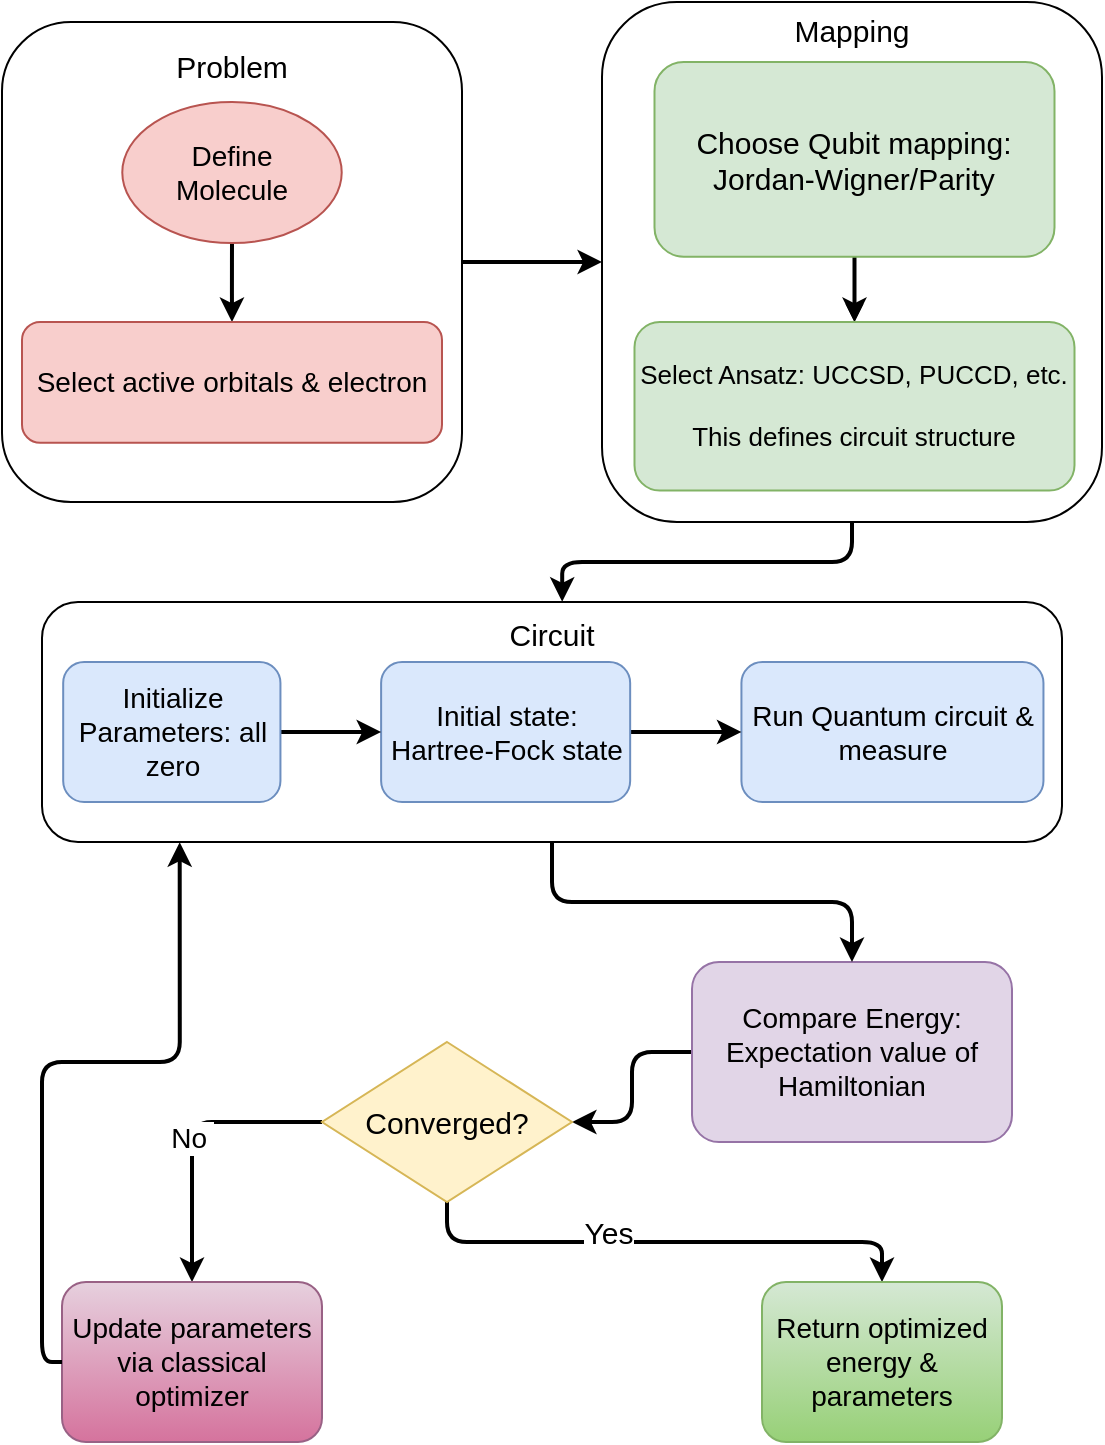 <mxfile>
    <diagram id="AJQ_7wzyZMO0ZaLaYYnL" name="Page-1">
        <mxGraphModel dx="914" dy="752" grid="1" gridSize="10" guides="1" tooltips="1" connect="1" arrows="1" fold="1" page="1" pageScale="1" pageWidth="1169" pageHeight="827" math="0" shadow="0">
            <root>
                <mxCell id="0"/>
                <mxCell id="1" parent="0"/>
                <mxCell id="40" style="edgeStyle=orthogonalEdgeStyle;html=1;exitX=0;exitY=0.5;exitDx=0;exitDy=0;entryX=1;entryY=0.5;entryDx=0;entryDy=0;strokeWidth=2;" parent="1" source="7" target="14" edge="1">
                    <mxGeometry relative="1" as="geometry"/>
                </mxCell>
                <mxCell id="7" value="&lt;font style=&quot;font-size: 14px;&quot;&gt;Compare Energy: Expectation value of Hamiltonian&lt;/font&gt;" style="rounded=1;whiteSpace=wrap;html=1;fillColor=#e1d5e7;strokeColor=#9673a6;" parent="1" vertex="1">
                    <mxGeometry x="425" y="510" width="160" height="90" as="geometry"/>
                </mxCell>
                <mxCell id="21" style="edgeStyle=orthogonalEdgeStyle;html=1;exitX=0.5;exitY=1;exitDx=0;exitDy=0;strokeWidth=2;" parent="1" source="14" target="18" edge="1">
                    <mxGeometry relative="1" as="geometry"/>
                </mxCell>
                <mxCell id="42" value="&lt;font style=&quot;font-size: 15px;&quot;&gt;Yes&lt;/font&gt;&lt;div&gt;&lt;br&gt;&lt;/div&gt;" style="edgeLabel;html=1;align=center;verticalAlign=middle;resizable=0;points=[];" parent="21" vertex="1" connectable="0">
                    <mxGeometry x="-0.221" y="-2" relative="1" as="geometry">
                        <mxPoint as="offset"/>
                    </mxGeometry>
                </mxCell>
                <mxCell id="41" value="&lt;div&gt;&lt;span style=&quot;background-color: light-dark(#ffffff, var(--ge-dark-color, #121212));&quot;&gt;&lt;font style=&quot;font-size: 14px;&quot;&gt;No&amp;nbsp;&lt;/font&gt;&lt;/span&gt;&lt;/div&gt;" style="edgeStyle=orthogonalEdgeStyle;html=1;exitX=0;exitY=0.5;exitDx=0;exitDy=0;strokeWidth=2;" parent="1" source="14" target="19" edge="1">
                    <mxGeometry relative="1" as="geometry"/>
                </mxCell>
                <mxCell id="14" value="&lt;font style=&quot;font-size: 15px;&quot;&gt;Converged?&lt;/font&gt;" style="rhombus;whiteSpace=wrap;html=1;fillColor=#fff2cc;strokeColor=#d6b656;" parent="1" vertex="1">
                    <mxGeometry x="240" y="550" width="125" height="80" as="geometry"/>
                </mxCell>
                <mxCell id="18" value="&lt;font style=&quot;font-size: 14px;&quot;&gt;Return optimized energy &amp;amp; parameters&lt;/font&gt;" style="rounded=1;whiteSpace=wrap;html=1;fillColor=#d5e8d4;strokeColor=#82b366;gradientColor=#97d077;" parent="1" vertex="1">
                    <mxGeometry x="460" y="670" width="120" height="80" as="geometry"/>
                </mxCell>
                <mxCell id="19" value="&lt;font style=&quot;font-size: 14px;&quot;&gt;Update parameters via classical optimizer&lt;/font&gt;" style="rounded=1;whiteSpace=wrap;html=1;fillColor=#e6d0de;strokeColor=#996185;gradientColor=#d5739d;" parent="1" vertex="1">
                    <mxGeometry x="110" y="670" width="130" height="80" as="geometry"/>
                </mxCell>
                <mxCell id="28" value="" style="group" parent="1" vertex="1" connectable="0">
                    <mxGeometry x="100" y="330" width="510" height="120" as="geometry"/>
                </mxCell>
                <mxCell id="27" value="&lt;font style=&quot;font-size: 15px;&quot;&gt;Circuit&lt;/font&gt;&lt;div&gt;&lt;font style=&quot;font-size: 15px;&quot;&gt;&lt;br&gt;&lt;/font&gt;&lt;/div&gt;&lt;div&gt;&lt;font style=&quot;font-size: 15px;&quot;&gt;&lt;br&gt;&lt;/font&gt;&lt;/div&gt;&lt;div&gt;&lt;font style=&quot;font-size: 15px;&quot;&gt;&lt;br&gt;&lt;/font&gt;&lt;/div&gt;&lt;div&gt;&lt;font style=&quot;font-size: 15px;&quot;&gt;&lt;br&gt;&lt;/font&gt;&lt;/div&gt;&lt;div&gt;&lt;br&gt;&lt;/div&gt;" style="rounded=1;whiteSpace=wrap;html=1;" parent="28" vertex="1">
                    <mxGeometry width="510.0" height="120" as="geometry"/>
                </mxCell>
                <mxCell id="5" value="&lt;font style=&quot;font-size: 14px;&quot;&gt;Run Quantum circuit &amp;amp; measure&lt;/font&gt;" style="rounded=1;whiteSpace=wrap;html=1;fillColor=#dae8fc;strokeColor=#6c8ebf;" parent="28" vertex="1">
                    <mxGeometry x="349.714" y="30" width="151.013" height="70" as="geometry"/>
                </mxCell>
                <mxCell id="13" style="edgeStyle=none;html=1;strokeWidth=2;" parent="28" source="6" target="5" edge="1">
                    <mxGeometry relative="1" as="geometry"/>
                </mxCell>
                <mxCell id="6" value="&lt;font style=&quot;font-size: 14px;&quot;&gt;Initial state:&lt;/font&gt;&lt;div&gt;&lt;font style=&quot;font-size: 14px;&quot;&gt;Hartree-Fock state&lt;/font&gt;&lt;/div&gt;" style="rounded=1;whiteSpace=wrap;html=1;fillColor=#dae8fc;strokeColor=#6c8ebf;" parent="28" vertex="1">
                    <mxGeometry x="169.558" y="30" width="124.519" height="70" as="geometry"/>
                </mxCell>
                <mxCell id="12" style="edgeStyle=none;html=1;entryX=0;entryY=0.5;entryDx=0;entryDy=0;strokeWidth=2;" parent="28" source="9" target="6" edge="1">
                    <mxGeometry relative="1" as="geometry"/>
                </mxCell>
                <mxCell id="9" value="&lt;font style=&quot;font-size: 14px;&quot;&gt;Initialize Parameters: all zero&lt;/font&gt;" style="rounded=1;whiteSpace=wrap;html=1;fillColor=#dae8fc;strokeColor=#6c8ebf;" parent="28" vertex="1">
                    <mxGeometry x="10.597" y="30" width="108.623" height="70" as="geometry"/>
                </mxCell>
                <mxCell id="29" style="edgeStyle=orthogonalEdgeStyle;html=1;strokeWidth=2;" parent="1" source="27" target="7" edge="1">
                    <mxGeometry relative="1" as="geometry"/>
                </mxCell>
                <mxCell id="34" style="edgeStyle=orthogonalEdgeStyle;html=1;exitX=1;exitY=0.5;exitDx=0;exitDy=0;entryX=0;entryY=0.5;entryDx=0;entryDy=0;strokeWidth=2;" parent="1" source="23" target="24" edge="1">
                    <mxGeometry relative="1" as="geometry"/>
                </mxCell>
                <mxCell id="35" value="" style="group" parent="1" vertex="1" connectable="0">
                    <mxGeometry x="80" y="40" width="230" height="240" as="geometry"/>
                </mxCell>
                <mxCell id="23" value="&lt;font style=&quot;font-size: 15px;&quot;&gt;Problem&lt;/font&gt;&lt;div&gt;&lt;font style=&quot;font-size: 15px;&quot;&gt;&lt;br&gt;&lt;/font&gt;&lt;/div&gt;&lt;div&gt;&lt;font style=&quot;font-size: 15px;&quot;&gt;&lt;br&gt;&lt;/font&gt;&lt;/div&gt;&lt;div&gt;&lt;font style=&quot;font-size: 15px;&quot;&gt;&lt;br&gt;&lt;/font&gt;&lt;/div&gt;&lt;div&gt;&lt;font style=&quot;font-size: 15px;&quot;&gt;&lt;br&gt;&lt;/font&gt;&lt;/div&gt;&lt;div&gt;&lt;font style=&quot;font-size: 15px;&quot;&gt;&lt;br&gt;&lt;/font&gt;&lt;/div&gt;&lt;div&gt;&lt;font style=&quot;font-size: 15px;&quot;&gt;&lt;br&gt;&lt;/font&gt;&lt;/div&gt;&lt;div&gt;&lt;font style=&quot;font-size: 15px;&quot;&gt;&lt;br&gt;&lt;/font&gt;&lt;/div&gt;&lt;div&gt;&lt;font style=&quot;font-size: 15px;&quot;&gt;&lt;br&gt;&lt;/font&gt;&lt;/div&gt;&lt;div&gt;&lt;font style=&quot;font-size: 15px;&quot;&gt;&lt;br&gt;&lt;/font&gt;&lt;/div&gt;&lt;div&gt;&lt;font style=&quot;font-size: 15px;&quot;&gt;&lt;br&gt;&lt;/font&gt;&lt;/div&gt;&lt;div&gt;&lt;br&gt;&lt;/div&gt;" style="rounded=1;whiteSpace=wrap;html=1;container=0;" parent="35" vertex="1">
                    <mxGeometry width="230" height="240" as="geometry"/>
                </mxCell>
                <mxCell id="31" style="edgeStyle=orthogonalEdgeStyle;html=1;strokeWidth=2;" parent="35" source="2" target="3" edge="1">
                    <mxGeometry relative="1" as="geometry"/>
                </mxCell>
                <mxCell id="2" value="&lt;font style=&quot;font-size: 14px;&quot;&gt;Define&lt;/font&gt;&lt;div&gt;&lt;font style=&quot;font-size: 14px;&quot;&gt;Molecule&lt;/font&gt;&lt;/div&gt;" style="ellipse;whiteSpace=wrap;html=1;container=0;fillColor=#f8cecc;strokeColor=#b85450;" parent="35" vertex="1">
                    <mxGeometry x="60.14" y="40" width="109.72" height="70.5" as="geometry"/>
                </mxCell>
                <mxCell id="3" value="&lt;font style=&quot;font-size: 14px;&quot;&gt;Select active orbitals &amp;amp; electron&lt;/font&gt;" style="rounded=1;whiteSpace=wrap;html=1;container=0;fillColor=#f8cecc;strokeColor=#b85450;" parent="35" vertex="1">
                    <mxGeometry x="10" y="150" width="210" height="60.41" as="geometry"/>
                </mxCell>
                <mxCell id="37" value="" style="group" parent="1" vertex="1" connectable="0">
                    <mxGeometry x="380" y="30" width="250" height="260" as="geometry"/>
                </mxCell>
                <mxCell id="24" value="&lt;font style=&quot;font-size: 15px;&quot;&gt;Mapping&lt;/font&gt;&lt;div&gt;&lt;font style=&quot;font-size: 15px;&quot;&gt;&lt;br&gt;&lt;/font&gt;&lt;/div&gt;&lt;div&gt;&lt;font style=&quot;font-size: 15px;&quot;&gt;&lt;br&gt;&lt;/font&gt;&lt;/div&gt;&lt;div&gt;&lt;font style=&quot;font-size: 15px;&quot;&gt;&lt;br&gt;&lt;/font&gt;&lt;/div&gt;&lt;div&gt;&lt;font style=&quot;font-size: 15px;&quot;&gt;&lt;br&gt;&lt;/font&gt;&lt;/div&gt;&lt;div&gt;&lt;font style=&quot;font-size: 15px;&quot;&gt;&lt;br&gt;&lt;/font&gt;&lt;/div&gt;&lt;div&gt;&lt;font style=&quot;font-size: 15px;&quot;&gt;&lt;br&gt;&lt;/font&gt;&lt;/div&gt;&lt;div&gt;&lt;font style=&quot;font-size: 15px;&quot;&gt;&lt;br&gt;&lt;/font&gt;&lt;/div&gt;&lt;div&gt;&lt;font style=&quot;font-size: 15px;&quot;&gt;&lt;br&gt;&lt;/font&gt;&lt;/div&gt;&lt;div&gt;&lt;font style=&quot;font-size: 15px;&quot;&gt;&lt;br&gt;&lt;/font&gt;&lt;/div&gt;&lt;div&gt;&lt;font style=&quot;font-size: 15px;&quot;&gt;&lt;br&gt;&lt;/font&gt;&lt;/div&gt;&lt;div&gt;&lt;font style=&quot;font-size: 15px;&quot;&gt;&lt;br&gt;&lt;/font&gt;&lt;/div&gt;&lt;div&gt;&lt;font style=&quot;font-size: 15px;&quot;&gt;&lt;br&gt;&lt;/font&gt;&lt;/div&gt;&lt;div&gt;&lt;br&gt;&lt;/div&gt;" style="rounded=1;whiteSpace=wrap;html=1;" parent="37" vertex="1">
                    <mxGeometry width="250" height="260" as="geometry"/>
                </mxCell>
                <mxCell id="33" style="edgeStyle=orthogonalEdgeStyle;html=1;exitX=0.5;exitY=1;exitDx=0;exitDy=0;strokeWidth=2;" parent="37" source="4" target="8" edge="1">
                    <mxGeometry relative="1" as="geometry"/>
                </mxCell>
                <mxCell id="46" value="" style="edgeStyle=none;html=1;" edge="1" parent="37" source="4" target="8">
                    <mxGeometry relative="1" as="geometry"/>
                </mxCell>
                <mxCell id="4" value="&lt;font style=&quot;font-size: 15px;&quot;&gt;Choose Qubit mapping:&lt;/font&gt;&lt;div&gt;&lt;font style=&quot;font-size: 15px;&quot;&gt;Jordan-Wigner/Parity&lt;/font&gt;&lt;/div&gt;" style="rounded=1;whiteSpace=wrap;html=1;fillColor=#d5e8d4;strokeColor=#82b366;" parent="37" vertex="1">
                    <mxGeometry x="26.25" y="30.0" width="200" height="97.32" as="geometry"/>
                </mxCell>
                <mxCell id="8" value="&lt;font style=&quot;font-size: 13px;&quot;&gt;Select Ansatz: UCCSD, PUCCD, etc.&lt;/font&gt;&lt;div&gt;&lt;span style=&quot;background-color: transparent;&quot;&gt;&lt;font style=&quot;font-size: 13px;&quot;&gt;&lt;br&gt;&lt;/font&gt;&lt;/span&gt;&lt;/div&gt;&lt;div&gt;&lt;span style=&quot;background-color: transparent;&quot;&gt;&lt;font style=&quot;font-size: 13px;&quot;&gt;This defines circuit structure&lt;/font&gt;&lt;/span&gt;&lt;/div&gt;" style="rounded=1;whiteSpace=wrap;html=1;fillColor=#d5e8d4;strokeColor=#82b366;" parent="37" vertex="1">
                    <mxGeometry x="16.25" y="160" width="220" height="84.28" as="geometry"/>
                </mxCell>
                <mxCell id="38" style="edgeStyle=orthogonalEdgeStyle;html=1;exitX=0.5;exitY=1;exitDx=0;exitDy=0;entryX=0.51;entryY=-0.001;entryDx=0;entryDy=0;entryPerimeter=0;strokeWidth=2;" parent="1" source="24" target="27" edge="1">
                    <mxGeometry relative="1" as="geometry"/>
                </mxCell>
                <mxCell id="39" style="edgeStyle=orthogonalEdgeStyle;html=1;exitX=0;exitY=0.5;exitDx=0;exitDy=0;entryX=0.135;entryY=1.001;entryDx=0;entryDy=0;entryPerimeter=0;strokeWidth=2;" parent="1" source="19" target="27" edge="1">
                    <mxGeometry relative="1" as="geometry"/>
                </mxCell>
            </root>
        </mxGraphModel>
    </diagram>
</mxfile>